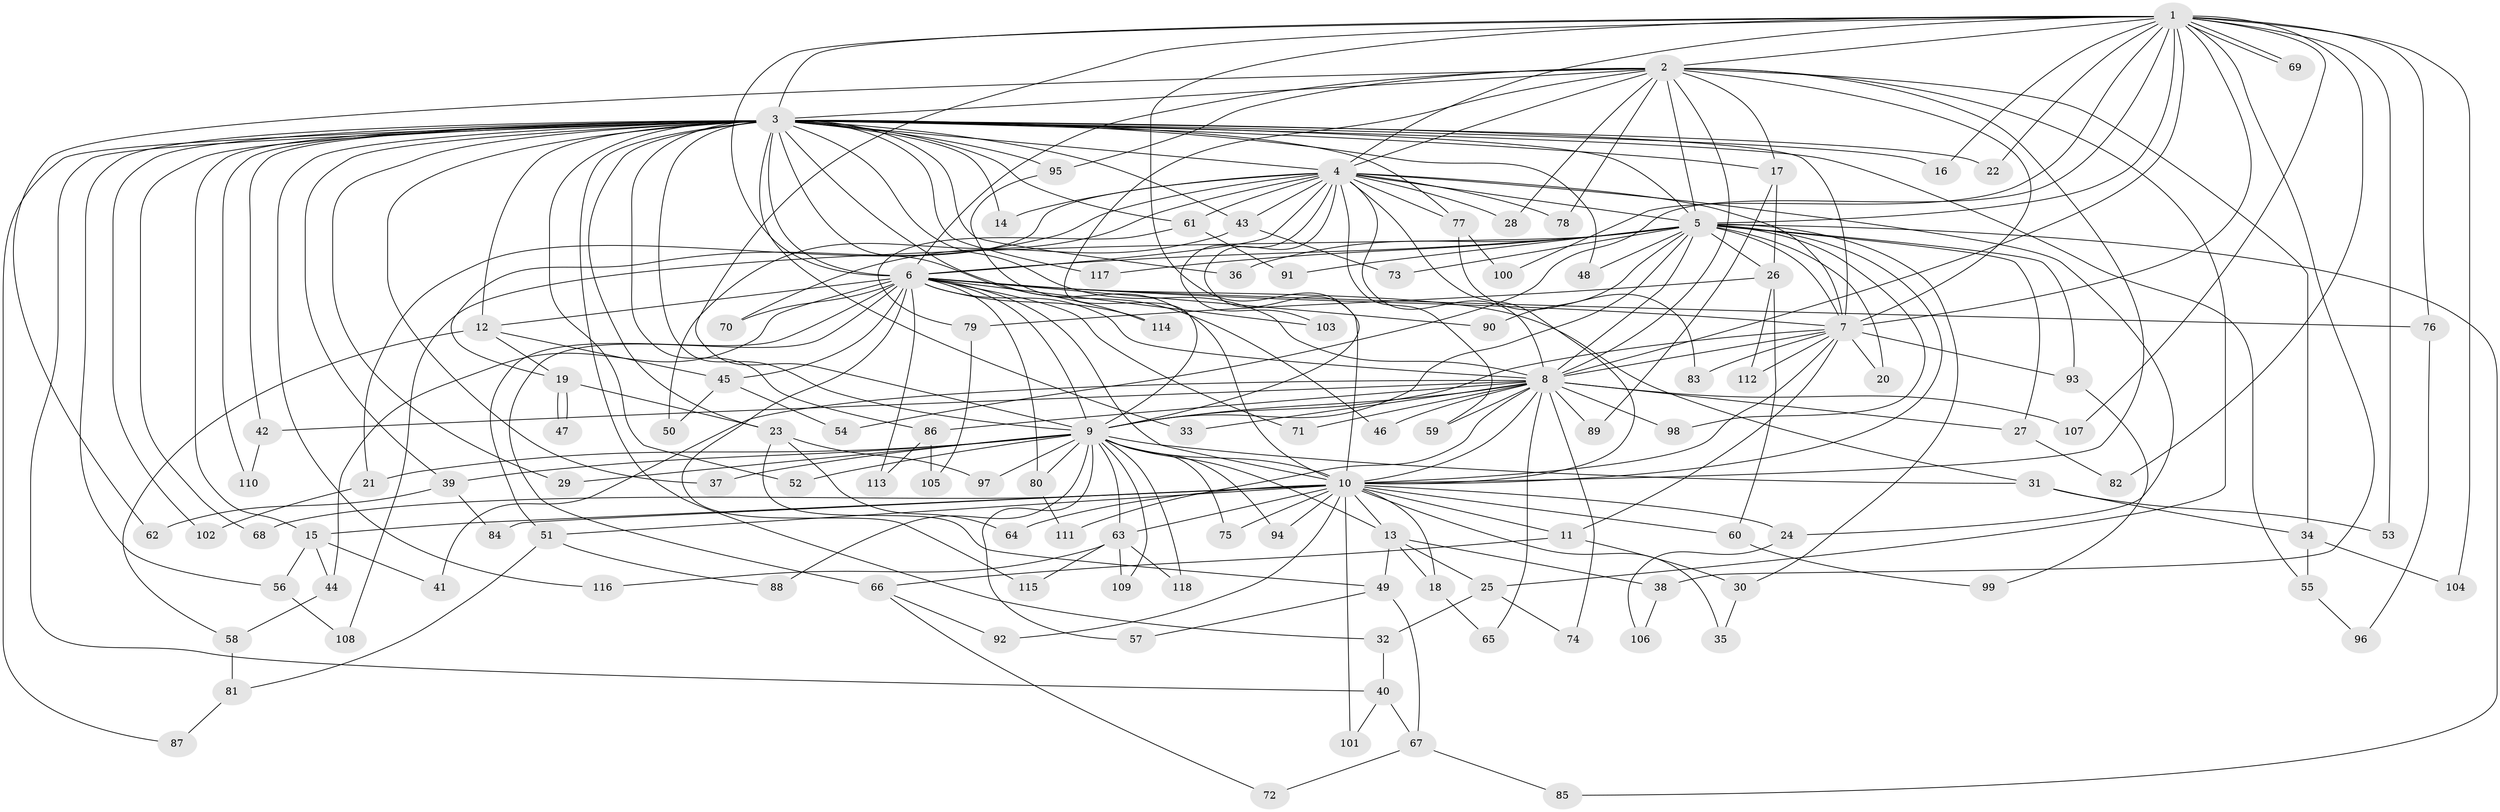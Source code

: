 // coarse degree distribution, {17: 0.010752688172043012, 24: 0.010752688172043012, 37: 0.010752688172043012, 20: 0.010752688172043012, 22: 0.021505376344086023, 11: 0.010752688172043012, 36: 0.010752688172043012, 4: 0.12903225806451613, 5: 0.06451612903225806, 8: 0.010752688172043012, 2: 0.5161290322580645, 3: 0.16129032258064516, 1: 0.021505376344086023, 6: 0.010752688172043012}
// Generated by graph-tools (version 1.1) at 2025/23/03/03/25 07:23:42]
// undirected, 118 vertices, 261 edges
graph export_dot {
graph [start="1"]
  node [color=gray90,style=filled];
  1;
  2;
  3;
  4;
  5;
  6;
  7;
  8;
  9;
  10;
  11;
  12;
  13;
  14;
  15;
  16;
  17;
  18;
  19;
  20;
  21;
  22;
  23;
  24;
  25;
  26;
  27;
  28;
  29;
  30;
  31;
  32;
  33;
  34;
  35;
  36;
  37;
  38;
  39;
  40;
  41;
  42;
  43;
  44;
  45;
  46;
  47;
  48;
  49;
  50;
  51;
  52;
  53;
  54;
  55;
  56;
  57;
  58;
  59;
  60;
  61;
  62;
  63;
  64;
  65;
  66;
  67;
  68;
  69;
  70;
  71;
  72;
  73;
  74;
  75;
  76;
  77;
  78;
  79;
  80;
  81;
  82;
  83;
  84;
  85;
  86;
  87;
  88;
  89;
  90;
  91;
  92;
  93;
  94;
  95;
  96;
  97;
  98;
  99;
  100;
  101;
  102;
  103;
  104;
  105;
  106;
  107;
  108;
  109;
  110;
  111;
  112;
  113;
  114;
  115;
  116;
  117;
  118;
  1 -- 2;
  1 -- 3;
  1 -- 4;
  1 -- 5;
  1 -- 6;
  1 -- 7;
  1 -- 8;
  1 -- 9;
  1 -- 10;
  1 -- 16;
  1 -- 22;
  1 -- 38;
  1 -- 53;
  1 -- 54;
  1 -- 69;
  1 -- 69;
  1 -- 76;
  1 -- 82;
  1 -- 100;
  1 -- 104;
  1 -- 107;
  2 -- 3;
  2 -- 4;
  2 -- 5;
  2 -- 6;
  2 -- 7;
  2 -- 8;
  2 -- 9;
  2 -- 10;
  2 -- 17;
  2 -- 25;
  2 -- 28;
  2 -- 34;
  2 -- 62;
  2 -- 78;
  2 -- 95;
  3 -- 4;
  3 -- 5;
  3 -- 6;
  3 -- 7;
  3 -- 8;
  3 -- 9;
  3 -- 10;
  3 -- 12;
  3 -- 14;
  3 -- 15;
  3 -- 16;
  3 -- 17;
  3 -- 22;
  3 -- 23;
  3 -- 29;
  3 -- 32;
  3 -- 33;
  3 -- 36;
  3 -- 37;
  3 -- 39;
  3 -- 40;
  3 -- 42;
  3 -- 43;
  3 -- 46;
  3 -- 48;
  3 -- 52;
  3 -- 55;
  3 -- 56;
  3 -- 61;
  3 -- 68;
  3 -- 77;
  3 -- 86;
  3 -- 87;
  3 -- 95;
  3 -- 102;
  3 -- 110;
  3 -- 116;
  3 -- 117;
  4 -- 5;
  4 -- 6;
  4 -- 7;
  4 -- 8;
  4 -- 9;
  4 -- 10;
  4 -- 14;
  4 -- 19;
  4 -- 21;
  4 -- 24;
  4 -- 28;
  4 -- 43;
  4 -- 50;
  4 -- 59;
  4 -- 61;
  4 -- 77;
  4 -- 78;
  4 -- 103;
  5 -- 6;
  5 -- 7;
  5 -- 8;
  5 -- 9;
  5 -- 10;
  5 -- 20;
  5 -- 26;
  5 -- 27;
  5 -- 30;
  5 -- 36;
  5 -- 48;
  5 -- 73;
  5 -- 85;
  5 -- 90;
  5 -- 91;
  5 -- 93;
  5 -- 98;
  5 -- 108;
  5 -- 117;
  6 -- 7;
  6 -- 8;
  6 -- 9;
  6 -- 10;
  6 -- 12;
  6 -- 31;
  6 -- 44;
  6 -- 45;
  6 -- 51;
  6 -- 66;
  6 -- 70;
  6 -- 71;
  6 -- 76;
  6 -- 80;
  6 -- 90;
  6 -- 103;
  6 -- 113;
  6 -- 114;
  6 -- 115;
  7 -- 8;
  7 -- 9;
  7 -- 10;
  7 -- 11;
  7 -- 20;
  7 -- 83;
  7 -- 93;
  7 -- 112;
  8 -- 9;
  8 -- 10;
  8 -- 27;
  8 -- 33;
  8 -- 41;
  8 -- 42;
  8 -- 46;
  8 -- 59;
  8 -- 65;
  8 -- 71;
  8 -- 74;
  8 -- 86;
  8 -- 89;
  8 -- 98;
  8 -- 107;
  8 -- 111;
  9 -- 10;
  9 -- 13;
  9 -- 21;
  9 -- 29;
  9 -- 31;
  9 -- 37;
  9 -- 39;
  9 -- 52;
  9 -- 57;
  9 -- 63;
  9 -- 75;
  9 -- 80;
  9 -- 88;
  9 -- 94;
  9 -- 97;
  9 -- 109;
  9 -- 118;
  10 -- 11;
  10 -- 13;
  10 -- 15;
  10 -- 18;
  10 -- 24;
  10 -- 35;
  10 -- 51;
  10 -- 60;
  10 -- 63;
  10 -- 64;
  10 -- 68;
  10 -- 75;
  10 -- 84;
  10 -- 92;
  10 -- 94;
  10 -- 101;
  11 -- 30;
  11 -- 66;
  12 -- 19;
  12 -- 45;
  12 -- 58;
  13 -- 18;
  13 -- 25;
  13 -- 38;
  13 -- 49;
  15 -- 41;
  15 -- 44;
  15 -- 56;
  17 -- 26;
  17 -- 89;
  18 -- 65;
  19 -- 23;
  19 -- 47;
  19 -- 47;
  21 -- 102;
  23 -- 49;
  23 -- 64;
  23 -- 97;
  24 -- 106;
  25 -- 32;
  25 -- 74;
  26 -- 60;
  26 -- 79;
  26 -- 112;
  27 -- 82;
  30 -- 35;
  31 -- 34;
  31 -- 53;
  32 -- 40;
  34 -- 55;
  34 -- 104;
  38 -- 106;
  39 -- 62;
  39 -- 84;
  40 -- 67;
  40 -- 101;
  42 -- 110;
  43 -- 70;
  43 -- 73;
  44 -- 58;
  45 -- 50;
  45 -- 54;
  49 -- 57;
  49 -- 67;
  51 -- 81;
  51 -- 88;
  55 -- 96;
  56 -- 108;
  58 -- 81;
  60 -- 99;
  61 -- 79;
  61 -- 91;
  63 -- 109;
  63 -- 115;
  63 -- 116;
  63 -- 118;
  66 -- 72;
  66 -- 92;
  67 -- 72;
  67 -- 85;
  76 -- 96;
  77 -- 83;
  77 -- 100;
  79 -- 105;
  80 -- 111;
  81 -- 87;
  86 -- 105;
  86 -- 113;
  93 -- 99;
  95 -- 114;
}
